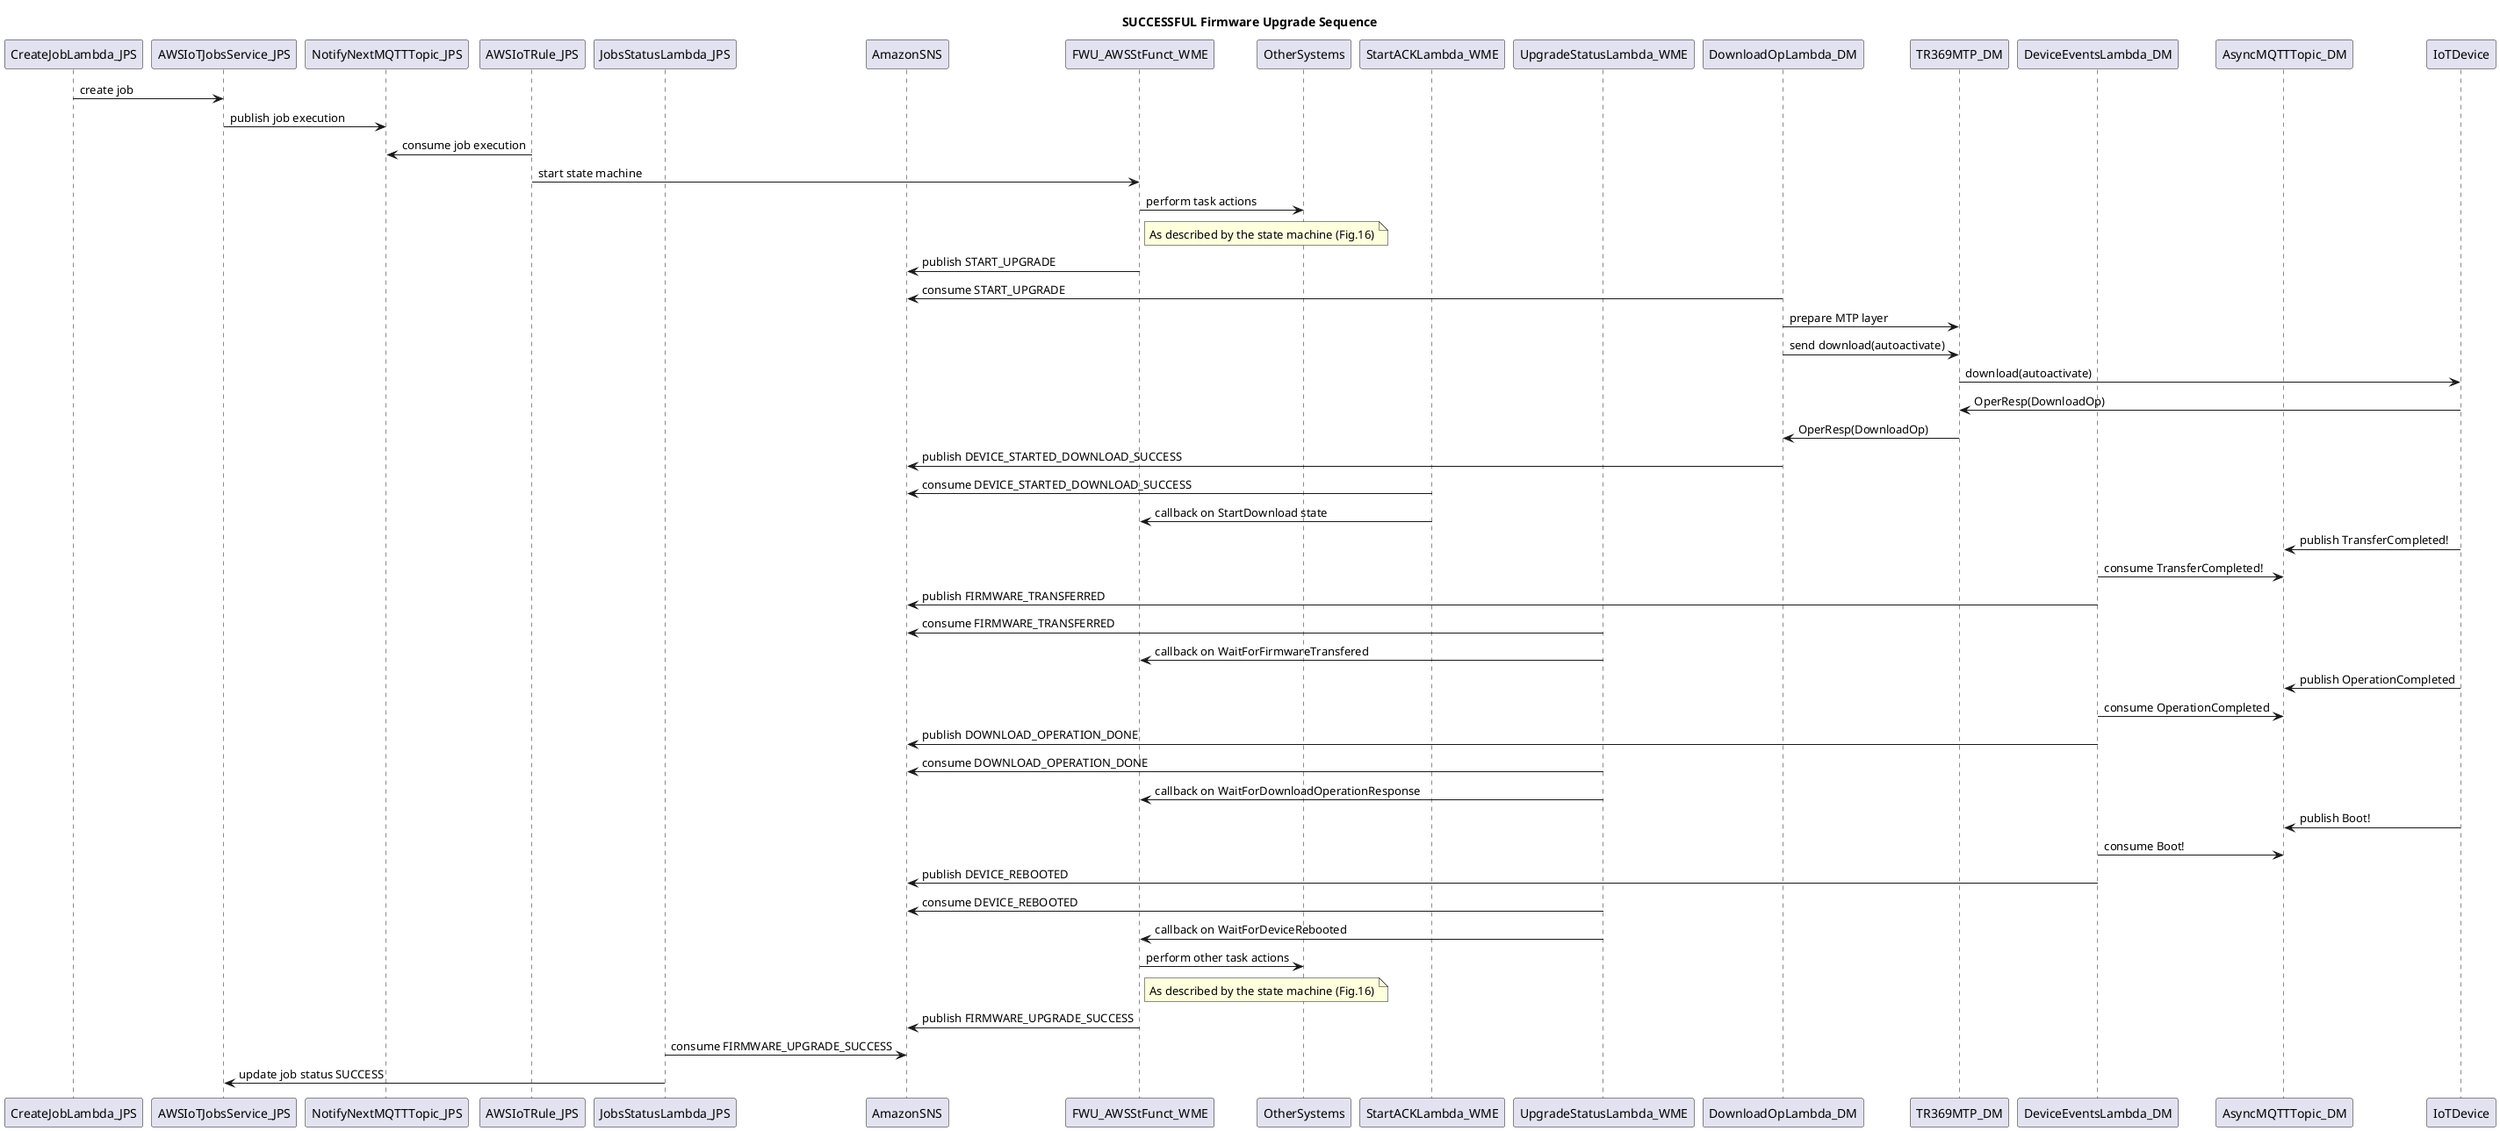 @startuml
title SUCCESSFUL Firmware Upgrade Sequence

 participant CreateJobLambda_JPS
 participant AWSIoTJobsService_JPS
 participant NotifyNextMQTTTopic_JPS
 participant AWSIoTRule_JPS
 participant JobsStatusLambda_JPS
 
 participant AmazonSNS
 
 participant FWU_AWSStFunct_WME
 participant OtherSystems
 participant StartACKLambda_WME
 participant UpgradeStatusLambda_WME

 participant DownloadOpLambda_DM
 participant TR369MTP_DM
  participant DeviceEventsLambda_DM
 participant AsyncMQTTTopic_DM
 
 participant IoTDevice
 

CreateJobLambda_JPS->AWSIoTJobsService_JPS:create job

AWSIoTJobsService_JPS-> NotifyNextMQTTTopic_JPS: publish job execution
AWSIoTRule_JPS-> NotifyNextMQTTTopic_JPS: consume job execution
AWSIoTRule_JPS->FWU_AWSStFunct_WME: start state machine
FWU_AWSStFunct_WME-> OtherSystems: perform task actions
note right of FWU_AWSStFunct_WME: As described by the state machine (Fig.16)

FWU_AWSStFunct_WME->AmazonSNS: publish START_UPGRADE
DownloadOpLambda_DM->AmazonSNS: consume START_UPGRADE
DownloadOpLambda_DM->TR369MTP_DM: prepare MTP layer
DownloadOpLambda_DM->TR369MTP_DM: send download(autoactivate)
TR369MTP_DM->IoTDevice: download(autoactivate)
IoTDevice->TR369MTP_DM: OperResp(DownloadOp)
TR369MTP_DM->DownloadOpLambda_DM: OperResp(DownloadOp)
DownloadOpLambda_DM->AmazonSNS: publish DEVICE_STARTED_DOWNLOAD_SUCCESS
StartACKLambda_WME->AmazonSNS:consume DEVICE_STARTED_DOWNLOAD_SUCCESS
StartACKLambda_WME->FWU_AWSStFunct_WME: callback on StartDownload state

IoTDevice->AsyncMQTTTopic_DM: publish TransferCompleted!
DeviceEventsLambda_DM->AsyncMQTTTopic_DM: consume TransferCompleted!
DeviceEventsLambda_DM->AmazonSNS: publish FIRMWARE_TRANSFERRED
UpgradeStatusLambda_WME->AmazonSNS: consume FIRMWARE_TRANSFERRED
UpgradeStatusLambda_WME->FWU_AWSStFunct_WME: callback on WaitForFirmwareTransfered
IoTDevice->AsyncMQTTTopic_DM: publish OperationCompleted
DeviceEventsLambda_DM->AsyncMQTTTopic_DM: consume OperationCompleted
DeviceEventsLambda_DM->AmazonSNS: publish DOWNLOAD_OPERATION_DONE
UpgradeStatusLambda_WME->AmazonSNS: consume DOWNLOAD_OPERATION_DONE
UpgradeStatusLambda_WME->FWU_AWSStFunct_WME: callback on WaitForDownloadOperationResponse

IoTDevice->AsyncMQTTTopic_DM: publish Boot!
DeviceEventsLambda_DM->AsyncMQTTTopic_DM: consume Boot!
DeviceEventsLambda_DM->AmazonSNS: publish DEVICE_REBOOTED
UpgradeStatusLambda_WME->AmazonSNS: consume DEVICE_REBOOTED
UpgradeStatusLambda_WME->FWU_AWSStFunct_WME: callback on WaitForDeviceRebooted
FWU_AWSStFunct_WME->OtherSystems:perform other task actions
note right of FWU_AWSStFunct_WME: As described by the state machine (Fig.16)
FWU_AWSStFunct_WME->AmazonSNS: publish FIRMWARE_UPGRADE_SUCCESS
JobsStatusLambda_JPS->AmazonSNS: consume FIRMWARE_UPGRADE_SUCCESS
JobsStatusLambda_JPS->AWSIoTJobsService_JPS: update job status SUCCESS
@enduml